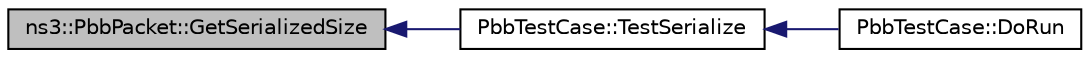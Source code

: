 digraph "ns3::PbbPacket::GetSerializedSize"
{
  edge [fontname="Helvetica",fontsize="10",labelfontname="Helvetica",labelfontsize="10"];
  node [fontname="Helvetica",fontsize="10",shape=record];
  rankdir="LR";
  Node1 [label="ns3::PbbPacket::GetSerializedSize",height=0.2,width=0.4,color="black", fillcolor="grey75", style="filled", fontcolor="black"];
  Node1 -> Node2 [dir="back",color="midnightblue",fontsize="10",style="solid"];
  Node2 [label="PbbTestCase::TestSerialize",height=0.2,width=0.4,color="black", fillcolor="white", style="filled",URL="$dd/dee/classPbbTestCase.html#af46a68e3ac1ac6a3acba3db64974cba8"];
  Node2 -> Node3 [dir="back",color="midnightblue",fontsize="10",style="solid"];
  Node3 [label="PbbTestCase::DoRun",height=0.2,width=0.4,color="black", fillcolor="white", style="filled",URL="$dd/dee/classPbbTestCase.html#a7e27e798743b0fee57106bdc3ff63a1c",tooltip="Implementation to actually run this TestCase. "];
}
